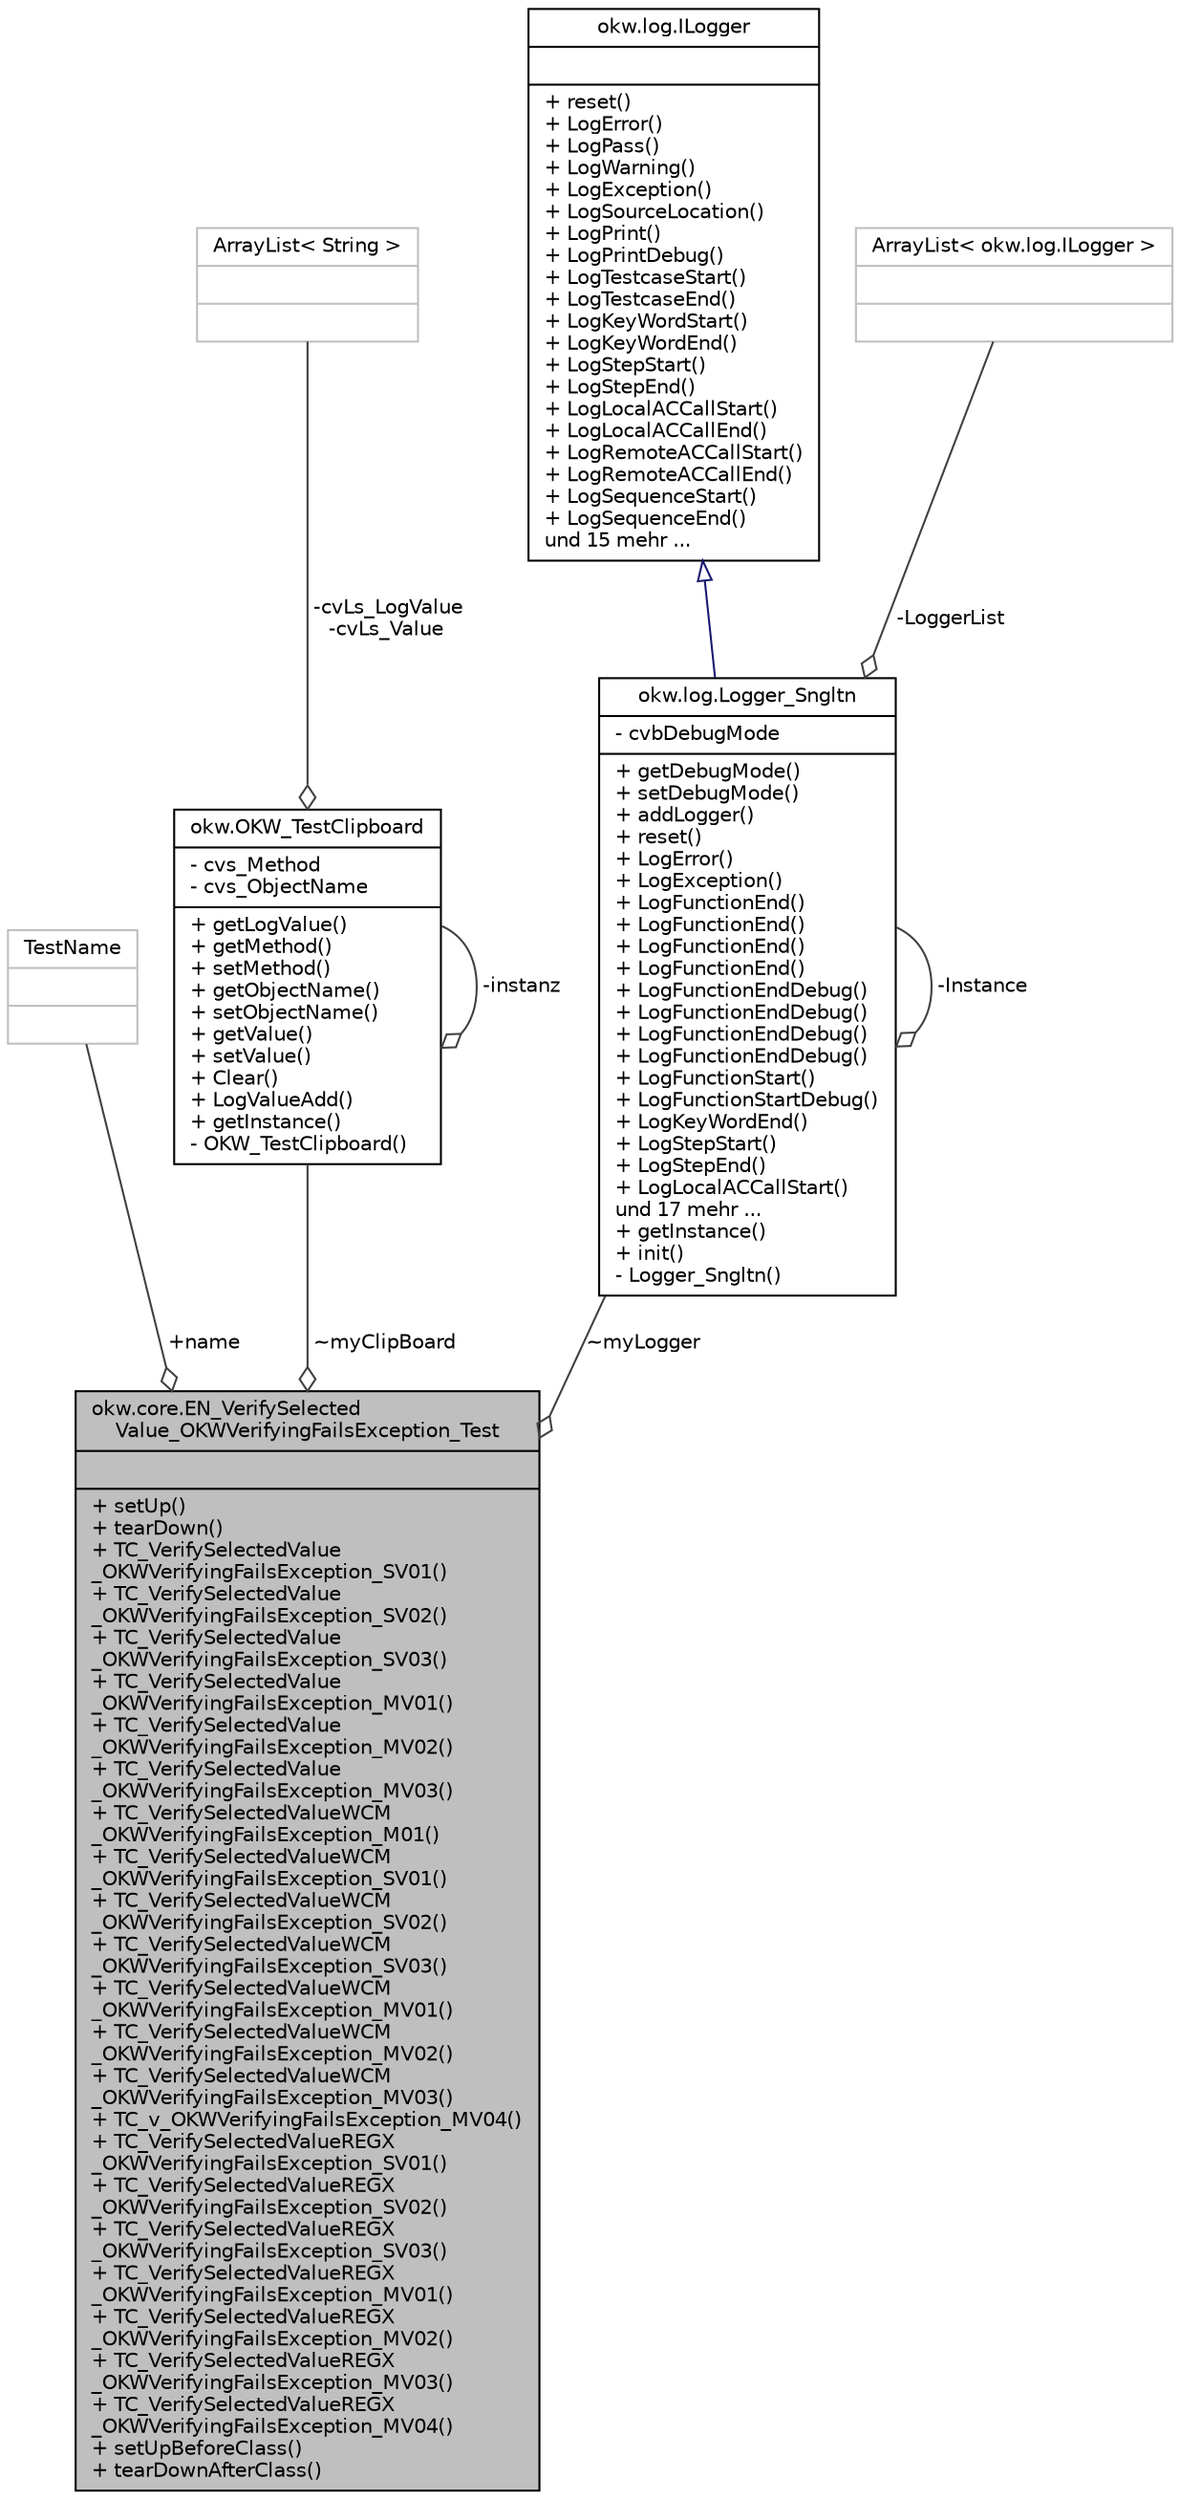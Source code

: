 digraph "okw.core.EN_VerifySelectedValue_OKWVerifyingFailsException_Test"
{
 // INTERACTIVE_SVG=YES
 // LATEX_PDF_SIZE
  edge [fontname="Helvetica",fontsize="10",labelfontname="Helvetica",labelfontsize="10"];
  node [fontname="Helvetica",fontsize="10",shape=record];
  Node1 [label="{okw.core.EN_VerifySelected\lValue_OKWVerifyingFailsException_Test\n||+ setUp()\l+ tearDown()\l+ TC_VerifySelectedValue\l_OKWVerifyingFailsException_SV01()\l+ TC_VerifySelectedValue\l_OKWVerifyingFailsException_SV02()\l+ TC_VerifySelectedValue\l_OKWVerifyingFailsException_SV03()\l+ TC_VerifySelectedValue\l_OKWVerifyingFailsException_MV01()\l+ TC_VerifySelectedValue\l_OKWVerifyingFailsException_MV02()\l+ TC_VerifySelectedValue\l_OKWVerifyingFailsException_MV03()\l+ TC_VerifySelectedValueWCM\l_OKWVerifyingFailsException_M01()\l+ TC_VerifySelectedValueWCM\l_OKWVerifyingFailsException_SV01()\l+ TC_VerifySelectedValueWCM\l_OKWVerifyingFailsException_SV02()\l+ TC_VerifySelectedValueWCM\l_OKWVerifyingFailsException_SV03()\l+ TC_VerifySelectedValueWCM\l_OKWVerifyingFailsException_MV01()\l+ TC_VerifySelectedValueWCM\l_OKWVerifyingFailsException_MV02()\l+ TC_VerifySelectedValueWCM\l_OKWVerifyingFailsException_MV03()\l+ TC_v_OKWVerifyingFailsException_MV04()\l+ TC_VerifySelectedValueREGX\l_OKWVerifyingFailsException_SV01()\l+ TC_VerifySelectedValueREGX\l_OKWVerifyingFailsException_SV02()\l+ TC_VerifySelectedValueREGX\l_OKWVerifyingFailsException_SV03()\l+ TC_VerifySelectedValueREGX\l_OKWVerifyingFailsException_MV01()\l+ TC_VerifySelectedValueREGX\l_OKWVerifyingFailsException_MV02()\l+ TC_VerifySelectedValueREGX\l_OKWVerifyingFailsException_MV03()\l+ TC_VerifySelectedValueREGX\l_OKWVerifyingFailsException_MV04()\l+ setUpBeforeClass()\l+ tearDownAfterClass()\l}",height=0.2,width=0.4,color="black", fillcolor="grey75", style="filled", fontcolor="black",tooltip=" "];
  Node2 -> Node1 [color="grey25",fontsize="10",style="solid",label=" +name" ,arrowhead="odiamond",fontname="Helvetica"];
  Node2 [label="{TestName\n||}",height=0.2,width=0.4,color="grey75", fillcolor="white", style="filled",tooltip=" "];
  Node3 -> Node1 [color="grey25",fontsize="10",style="solid",label=" ~myClipBoard" ,arrowhead="odiamond",fontname="Helvetica"];
  Node3 [label="{okw.OKW_TestClipboard\n|- cvs_Method\l- cvs_ObjectName\l|+ getLogValue()\l+ getMethod()\l+ setMethod()\l+ getObjectName()\l+ setObjectName()\l+ getValue()\l+ setValue()\l+ Clear()\l+ LogValueAdd()\l+ getInstance()\l- OKW_TestClipboard()\l}",height=0.2,width=0.4,color="black", fillcolor="white", style="filled",URL="$classokw_1_1_o_k_w___test_clipboard.html",tooltip=" "];
  Node4 -> Node3 [color="grey25",fontsize="10",style="solid",label=" -cvLs_LogValue\n-cvLs_Value" ,arrowhead="odiamond",fontname="Helvetica"];
  Node4 [label="{ArrayList\< String \>\n||}",height=0.2,width=0.4,color="grey75", fillcolor="white", style="filled",tooltip=" "];
  Node3 -> Node3 [color="grey25",fontsize="10",style="solid",label=" -instanz" ,arrowhead="odiamond",fontname="Helvetica"];
  Node5 -> Node1 [color="grey25",fontsize="10",style="solid",label=" ~myLogger" ,arrowhead="odiamond",fontname="Helvetica"];
  Node5 [label="{okw.log.Logger_Sngltn\n|- cvbDebugMode\l|+ getDebugMode()\l+ setDebugMode()\l+ addLogger()\l+ reset()\l+ LogError()\l+ LogException()\l+ LogFunctionEnd()\l+ LogFunctionEnd()\l+ LogFunctionEnd()\l+ LogFunctionEnd()\l+ LogFunctionEndDebug()\l+ LogFunctionEndDebug()\l+ LogFunctionEndDebug()\l+ LogFunctionEndDebug()\l+ LogFunctionStart()\l+ LogFunctionStartDebug()\l+ LogKeyWordEnd()\l+ LogStepStart()\l+ LogStepEnd()\l+ LogLocalACCallStart()\lund 17 mehr ...\l+ getInstance()\l+ init()\l- Logger_Sngltn()\l}",height=0.2,width=0.4,color="black", fillcolor="white", style="filled",URL="$classokw_1_1log_1_1_logger___sngltn.html",tooltip=" "];
  Node6 -> Node5 [dir="back",color="midnightblue",fontsize="10",style="solid",arrowtail="onormal",fontname="Helvetica"];
  Node6 [label="{okw.log.ILogger\n||+ reset()\l+ LogError()\l+ LogPass()\l+ LogWarning()\l+ LogException()\l+ LogSourceLocation()\l+ LogPrint()\l+ LogPrintDebug()\l+ LogTestcaseStart()\l+ LogTestcaseEnd()\l+ LogKeyWordStart()\l+ LogKeyWordEnd()\l+ LogStepStart()\l+ LogStepEnd()\l+ LogLocalACCallStart()\l+ LogLocalACCallEnd()\l+ LogRemoteACCallStart()\l+ LogRemoteACCallEnd()\l+ LogSequenceStart()\l+ LogSequenceEnd()\lund 15 mehr ...\l}",height=0.2,width=0.4,color="black", fillcolor="white", style="filled",URL="$interfaceokw_1_1log_1_1_i_logger.html",tooltip="Debug Logs are not a part of Interface."];
  Node7 -> Node5 [color="grey25",fontsize="10",style="solid",label=" -LoggerList" ,arrowhead="odiamond",fontname="Helvetica"];
  Node7 [label="{ArrayList\< okw.log.ILogger \>\n||}",height=0.2,width=0.4,color="grey75", fillcolor="white", style="filled",tooltip=" "];
  Node5 -> Node5 [color="grey25",fontsize="10",style="solid",label=" -Instance" ,arrowhead="odiamond",fontname="Helvetica"];
}
